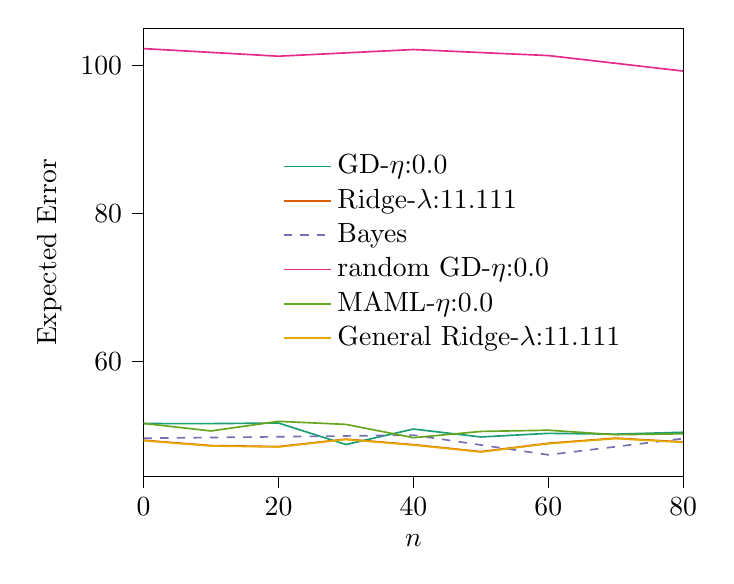 % This file was created with tikzplotlib v0.10.1.
\begin{tikzpicture}

\definecolor{chocolate217952}{RGB}{217,95,2}
\definecolor{darkcyan27158119}{RGB}{27,158,119}
\definecolor{darkgray176}{RGB}{176,176,176}
\definecolor{deeppink23141138}{RGB}{231,41,138}
\definecolor{lightslategray117112179}{RGB}{117,112,179}
\definecolor{olivedrab10216630}{RGB}{102,166,30}
\definecolor{orange2301712}{RGB}{230,171,2}

\begin{axis}[
legend cell align={left},
legend style={fill opacity=0.8, draw opacity=1, text opacity=1, at={(0.91,0.5)}, anchor=east, draw=none},
tick align=outside,
tick pos=left,
x grid style={darkgray176},
xlabel={\(\displaystyle n\)},
xmin=0, xmax=80,
xtick style={color=black},
y grid style={darkgray176},
ylabel={Expected Error},
ymin=44.423, ymax=105.03,
ytick style={color=black}
]
\addplot [semithick, darkcyan27158119]
table {%
0 51.583
10 51.578
20 51.655
30 48.75
40 50.841
50 49.773
60 50.262
70 50.154
80 50.407
90 48.526
};
\addlegendentry{GD-$\eta$:0.0}
\addplot [semithick, chocolate217952]
table {%
0 49.327
10 48.609
20 48.474
30 49.479
40 48.732
50 47.793
60 48.922
70 49.613
80 49.1
90 47.231
};
\addlegendentry{Ridge-$\lambda$:11.111}
\addplot [semithick, lightslategray117112179, dashed]
table {%
0 49.597
20 49.799
40 50.02
60 47.358
80 49.554
};
\addlegendentry{Bayes}
\addplot [semithick, deeppink23141138]
table {%
0 102.275
20 101.247
40 102.148
60 101.334
80 99.236
};
\addlegendentry{random GD-$\eta$:0.0}
\addplot [semithick, olivedrab10216630]
table {%
0 51.606
10 50.584
20 51.883
30 51.471
40 49.674
50 50.52
60 50.685
70 50.077
80 50.204
90 49.091
};
\addlegendentry{MAML-$\eta$:0.0}
\addplot [semithick, orange2301712]
table {%
0 49.269
10 48.554
20 48.419
30 49.426
40 48.678
50 47.736
60 48.861
70 49.552
80 49.04
90 47.178
};
\addlegendentry{General Ridge-$\lambda$:11.111}
\end{axis}

\end{tikzpicture}
